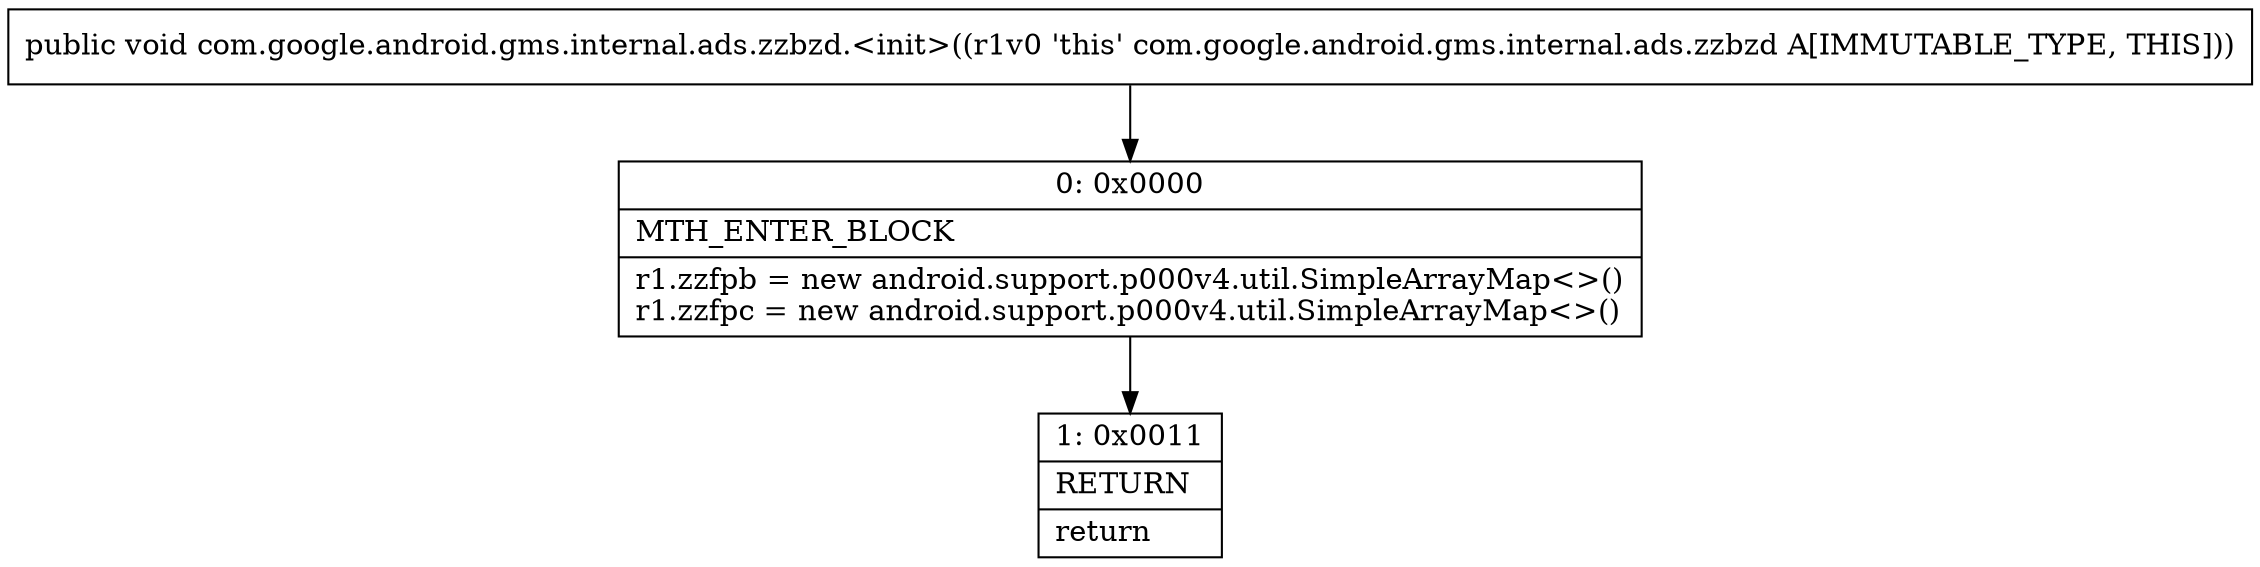 digraph "CFG forcom.google.android.gms.internal.ads.zzbzd.\<init\>()V" {
Node_0 [shape=record,label="{0\:\ 0x0000|MTH_ENTER_BLOCK\l|r1.zzfpb = new android.support.p000v4.util.SimpleArrayMap\<\>()\lr1.zzfpc = new android.support.p000v4.util.SimpleArrayMap\<\>()\l}"];
Node_1 [shape=record,label="{1\:\ 0x0011|RETURN\l|return\l}"];
MethodNode[shape=record,label="{public void com.google.android.gms.internal.ads.zzbzd.\<init\>((r1v0 'this' com.google.android.gms.internal.ads.zzbzd A[IMMUTABLE_TYPE, THIS])) }"];
MethodNode -> Node_0;
Node_0 -> Node_1;
}

